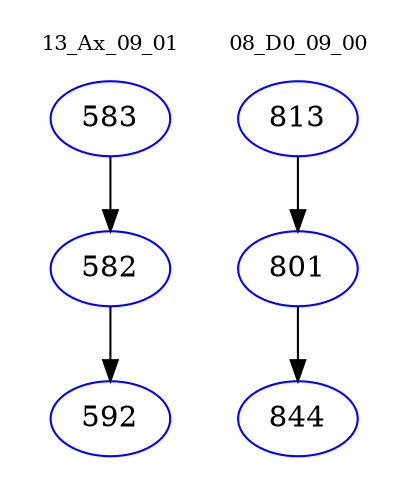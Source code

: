 digraph{
subgraph cluster_0 {
color = white
label = "13_Ax_09_01";
fontsize=10;
T0_583 [label="583", color="blue"]
T0_583 -> T0_582 [color="black"]
T0_582 [label="582", color="blue"]
T0_582 -> T0_592 [color="black"]
T0_592 [label="592", color="blue"]
}
subgraph cluster_1 {
color = white
label = "08_D0_09_00";
fontsize=10;
T1_813 [label="813", color="blue"]
T1_813 -> T1_801 [color="black"]
T1_801 [label="801", color="blue"]
T1_801 -> T1_844 [color="black"]
T1_844 [label="844", color="blue"]
}
}
